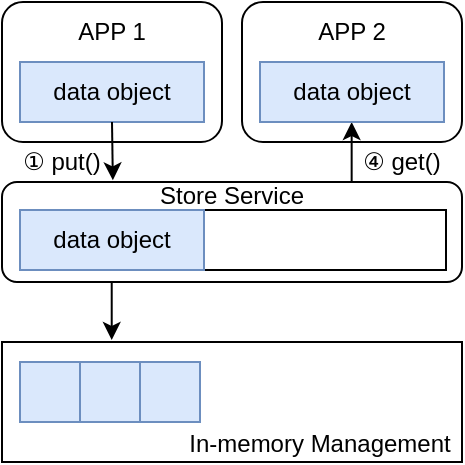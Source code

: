 <mxfile version="24.0.0" type="github">
  <diagram name="第 1 页" id="nZvxH7w5AsVt7NXYHQpJ">
    <mxGraphModel dx="470" dy="245" grid="1" gridSize="10" guides="1" tooltips="1" connect="1" arrows="1" fold="1" page="1" pageScale="1" pageWidth="827" pageHeight="1169" math="0" shadow="0">
      <root>
        <mxCell id="0" />
        <mxCell id="1" parent="0" />
        <mxCell id="jzX_UuQLZBZfVj5i4pSM-1" value="" style="rounded=0;whiteSpace=wrap;html=1;" parent="1" vertex="1">
          <mxGeometry x="270" y="380" width="230" height="60" as="geometry" />
        </mxCell>
        <mxCell id="-SovKoIp5LsbcOG4gcVD-1" value="" style="rounded=1;whiteSpace=wrap;html=1;" vertex="1" parent="1">
          <mxGeometry x="270" y="210" width="110" height="70" as="geometry" />
        </mxCell>
        <mxCell id="-SovKoIp5LsbcOG4gcVD-2" value="" style="rounded=1;whiteSpace=wrap;html=1;" vertex="1" parent="1">
          <mxGeometry x="390" y="210" width="110" height="70" as="geometry" />
        </mxCell>
        <mxCell id="-SovKoIp5LsbcOG4gcVD-5" value="APP 1" style="text;html=1;align=center;verticalAlign=middle;whiteSpace=wrap;rounded=0;" vertex="1" parent="1">
          <mxGeometry x="295" y="210" width="60" height="30" as="geometry" />
        </mxCell>
        <mxCell id="-SovKoIp5LsbcOG4gcVD-10" value="APP 2" style="text;html=1;align=center;verticalAlign=middle;whiteSpace=wrap;rounded=0;" vertex="1" parent="1">
          <mxGeometry x="415" y="210" width="60" height="30" as="geometry" />
        </mxCell>
        <mxCell id="-SovKoIp5LsbcOG4gcVD-11" value="data object" style="rounded=0;whiteSpace=wrap;html=1;fillColor=#dae8fc;strokeColor=#6c8ebf;" vertex="1" parent="1">
          <mxGeometry x="279" y="240" width="92" height="30" as="geometry" />
        </mxCell>
        <mxCell id="-SovKoIp5LsbcOG4gcVD-15" value="" style="rounded=1;whiteSpace=wrap;html=1;" vertex="1" parent="1">
          <mxGeometry x="270" y="300" width="230" height="50" as="geometry" />
        </mxCell>
        <mxCell id="-SovKoIp5LsbcOG4gcVD-16" value="Store Service" style="text;html=1;align=center;verticalAlign=middle;whiteSpace=wrap;rounded=0;" vertex="1" parent="1">
          <mxGeometry x="345" y="292" width="80" height="30" as="geometry" />
        </mxCell>
        <mxCell id="-SovKoIp5LsbcOG4gcVD-18" value="" style="endArrow=classic;html=1;rounded=0;entryX=0.241;entryY=-0.017;entryDx=0;entryDy=0;entryPerimeter=0;" edge="1" parent="1" target="-SovKoIp5LsbcOG4gcVD-15">
          <mxGeometry width="50" height="50" relative="1" as="geometry">
            <mxPoint x="325" y="270" as="sourcePoint" />
            <mxPoint x="500" y="300" as="targetPoint" />
          </mxGeometry>
        </mxCell>
        <mxCell id="-SovKoIp5LsbcOG4gcVD-21" value="" style="rounded=0;whiteSpace=wrap;html=1;" vertex="1" parent="1">
          <mxGeometry x="370" y="314" width="122" height="30" as="geometry" />
        </mxCell>
        <mxCell id="-SovKoIp5LsbcOG4gcVD-23" value="" style="endArrow=classic;html=1;rounded=0;entryX=0.25;entryY=1;entryDx=0;entryDy=0;exitX=0.627;exitY=0;exitDx=0;exitDy=0;exitPerimeter=0;" edge="1" parent="1">
          <mxGeometry width="50" height="50" relative="1" as="geometry">
            <mxPoint x="444.83" y="300" as="sourcePoint" />
            <mxPoint x="444.83" y="270" as="targetPoint" />
          </mxGeometry>
        </mxCell>
        <mxCell id="-SovKoIp5LsbcOG4gcVD-24" value="In-memory Management" style="text;html=1;align=center;verticalAlign=middle;whiteSpace=wrap;rounded=0;" vertex="1" parent="1">
          <mxGeometry x="358" y="426" width="142" height="10" as="geometry" />
        </mxCell>
        <mxCell id="-SovKoIp5LsbcOG4gcVD-26" value="① put()" style="text;html=1;align=center;verticalAlign=middle;whiteSpace=wrap;rounded=0;" vertex="1" parent="1">
          <mxGeometry x="270" y="275" width="60" height="30" as="geometry" />
        </mxCell>
        <mxCell id="-SovKoIp5LsbcOG4gcVD-27" value="④ get()" style="text;html=1;align=center;verticalAlign=middle;whiteSpace=wrap;rounded=0;" vertex="1" parent="1">
          <mxGeometry x="440" y="275" width="60" height="30" as="geometry" />
        </mxCell>
        <mxCell id="-SovKoIp5LsbcOG4gcVD-28" value="" style="endArrow=classic;html=1;rounded=0;entryX=0.241;entryY=-0.017;entryDx=0;entryDy=0;entryPerimeter=0;" edge="1" parent="1">
          <mxGeometry width="50" height="50" relative="1" as="geometry">
            <mxPoint x="324.86" y="350" as="sourcePoint" />
            <mxPoint x="324.86" y="379" as="targetPoint" />
          </mxGeometry>
        </mxCell>
        <mxCell id="-SovKoIp5LsbcOG4gcVD-29" value="data object" style="rounded=0;whiteSpace=wrap;html=1;fillColor=#dae8fc;strokeColor=#6c8ebf;" vertex="1" parent="1">
          <mxGeometry x="399" y="240" width="92" height="30" as="geometry" />
        </mxCell>
        <mxCell id="-SovKoIp5LsbcOG4gcVD-30" value="data object" style="rounded=0;whiteSpace=wrap;html=1;fillColor=#dae8fc;strokeColor=#6c8ebf;" vertex="1" parent="1">
          <mxGeometry x="279" y="314" width="92" height="30" as="geometry" />
        </mxCell>
        <mxCell id="-SovKoIp5LsbcOG4gcVD-31" value="" style="rounded=0;whiteSpace=wrap;html=1;fillColor=#dae8fc;strokeColor=#6c8ebf;" vertex="1" parent="1">
          <mxGeometry x="279" y="390" width="30" height="30" as="geometry" />
        </mxCell>
        <mxCell id="-SovKoIp5LsbcOG4gcVD-32" value="" style="rounded=0;whiteSpace=wrap;html=1;fillColor=#dae8fc;strokeColor=#6c8ebf;" vertex="1" parent="1">
          <mxGeometry x="309" y="390" width="30" height="30" as="geometry" />
        </mxCell>
        <mxCell id="-SovKoIp5LsbcOG4gcVD-33" value="" style="rounded=0;whiteSpace=wrap;html=1;fillColor=#dae8fc;strokeColor=#6c8ebf;" vertex="1" parent="1">
          <mxGeometry x="339" y="390" width="30" height="30" as="geometry" />
        </mxCell>
      </root>
    </mxGraphModel>
  </diagram>
</mxfile>
